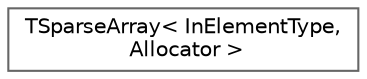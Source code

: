 digraph "Graphical Class Hierarchy"
{
 // INTERACTIVE_SVG=YES
 // LATEX_PDF_SIZE
  bgcolor="transparent";
  edge [fontname=Helvetica,fontsize=10,labelfontname=Helvetica,labelfontsize=10];
  node [fontname=Helvetica,fontsize=10,shape=box,height=0.2,width=0.4];
  rankdir="LR";
  Node0 [id="Node000000",label="TSparseArray\< InElementType,\l Allocator \>",height=0.2,width=0.4,color="grey40", fillcolor="white", style="filled",URL="$d0/db8/classTSparseArray.html",tooltip="A dynamically sized array where element indices aren't necessarily contiguous."];
}
